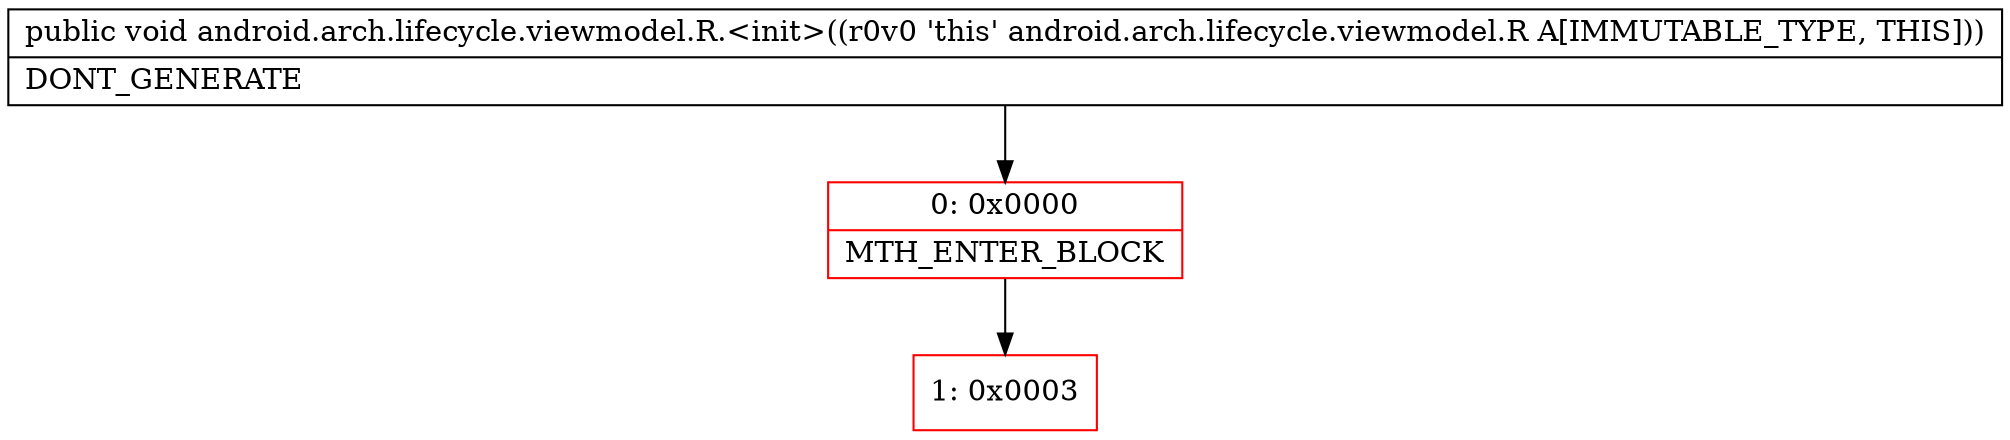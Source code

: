 digraph "CFG forandroid.arch.lifecycle.viewmodel.R.\<init\>()V" {
subgraph cluster_Region_1029345435 {
label = "R(0)";
node [shape=record,color=blue];
}
Node_0 [shape=record,color=red,label="{0\:\ 0x0000|MTH_ENTER_BLOCK\l}"];
Node_1 [shape=record,color=red,label="{1\:\ 0x0003}"];
MethodNode[shape=record,label="{public void android.arch.lifecycle.viewmodel.R.\<init\>((r0v0 'this' android.arch.lifecycle.viewmodel.R A[IMMUTABLE_TYPE, THIS]))  | DONT_GENERATE\l}"];
MethodNode -> Node_0;
Node_0 -> Node_1;
}

